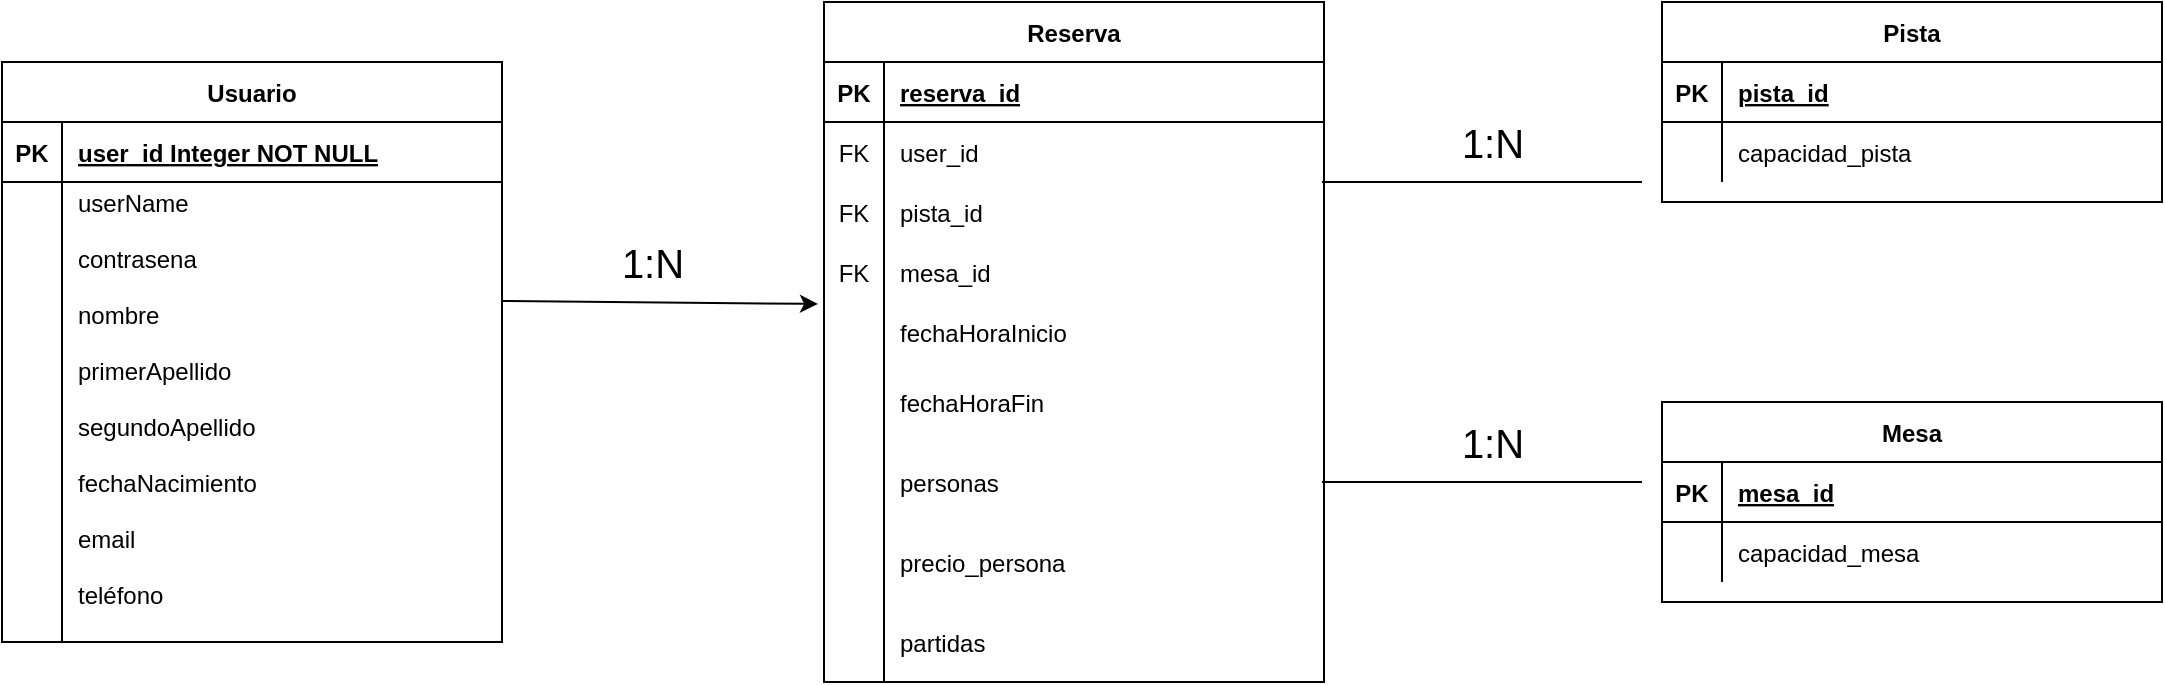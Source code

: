 <mxfile version="20.7.4" type="device"><diagram id="R2lEEEUBdFMjLlhIrx00" name="Page-1"><mxGraphModel dx="1050" dy="549" grid="1" gridSize="10" guides="1" tooltips="1" connect="1" arrows="1" fold="1" page="1" pageScale="1" pageWidth="850" pageHeight="1100" math="0" shadow="0" extFonts="Permanent Marker^https://fonts.googleapis.com/css?family=Permanent+Marker"><root><mxCell id="0"/><mxCell id="1" parent="0"/><mxCell id="XRRvcw_Nx4xTYwnAy-GB-96" value="Reserva" style="shape=table;startSize=30;container=1;collapsible=1;childLayout=tableLayout;fixedRows=1;rowLines=0;fontStyle=1;align=center;resizeLast=1;" parent="1" vertex="1"><mxGeometry x="721" y="210" width="250" height="340" as="geometry"/></mxCell><mxCell id="XRRvcw_Nx4xTYwnAy-GB-97" value="" style="shape=partialRectangle;collapsible=0;dropTarget=0;pointerEvents=0;fillColor=none;points=[[0,0.5],[1,0.5]];portConstraint=eastwest;top=0;left=0;right=0;bottom=1;" parent="XRRvcw_Nx4xTYwnAy-GB-96" vertex="1"><mxGeometry y="30" width="250" height="30" as="geometry"/></mxCell><mxCell id="XRRvcw_Nx4xTYwnAy-GB-98" value="PK" style="shape=partialRectangle;overflow=hidden;connectable=0;fillColor=none;top=0;left=0;bottom=0;right=0;fontStyle=1;" parent="XRRvcw_Nx4xTYwnAy-GB-97" vertex="1"><mxGeometry width="30" height="30" as="geometry"><mxRectangle width="30" height="30" as="alternateBounds"/></mxGeometry></mxCell><mxCell id="XRRvcw_Nx4xTYwnAy-GB-99" value="reserva_id" style="shape=partialRectangle;overflow=hidden;connectable=0;fillColor=none;top=0;left=0;bottom=0;right=0;align=left;spacingLeft=6;fontStyle=5;" parent="XRRvcw_Nx4xTYwnAy-GB-97" vertex="1"><mxGeometry x="30" width="220" height="30" as="geometry"><mxRectangle width="220" height="30" as="alternateBounds"/></mxGeometry></mxCell><mxCell id="XRRvcw_Nx4xTYwnAy-GB-100" value="" style="shape=partialRectangle;collapsible=0;dropTarget=0;pointerEvents=0;fillColor=none;points=[[0,0.5],[1,0.5]];portConstraint=eastwest;top=0;left=0;right=0;bottom=0;" parent="XRRvcw_Nx4xTYwnAy-GB-96" vertex="1"><mxGeometry y="60" width="250" height="30" as="geometry"/></mxCell><mxCell id="XRRvcw_Nx4xTYwnAy-GB-101" value="FK" style="shape=partialRectangle;overflow=hidden;connectable=0;fillColor=none;top=0;left=0;bottom=0;right=0;" parent="XRRvcw_Nx4xTYwnAy-GB-100" vertex="1"><mxGeometry width="30" height="30" as="geometry"><mxRectangle width="30" height="30" as="alternateBounds"/></mxGeometry></mxCell><mxCell id="XRRvcw_Nx4xTYwnAy-GB-102" value="user_id" style="shape=partialRectangle;overflow=hidden;connectable=0;fillColor=none;top=0;left=0;bottom=0;right=0;align=left;spacingLeft=6;" parent="XRRvcw_Nx4xTYwnAy-GB-100" vertex="1"><mxGeometry x="30" width="220" height="30" as="geometry"><mxRectangle width="220" height="30" as="alternateBounds"/></mxGeometry></mxCell><mxCell id="XRRvcw_Nx4xTYwnAy-GB-103" value="" style="shape=partialRectangle;collapsible=0;dropTarget=0;pointerEvents=0;fillColor=none;points=[[0,0.5],[1,0.5]];portConstraint=eastwest;top=0;left=0;right=0;bottom=0;" parent="XRRvcw_Nx4xTYwnAy-GB-96" vertex="1"><mxGeometry y="90" width="250" height="30" as="geometry"/></mxCell><mxCell id="XRRvcw_Nx4xTYwnAy-GB-104" value="FK" style="shape=partialRectangle;overflow=hidden;connectable=0;fillColor=none;top=0;left=0;bottom=0;right=0;" parent="XRRvcw_Nx4xTYwnAy-GB-103" vertex="1"><mxGeometry width="30" height="30" as="geometry"><mxRectangle width="30" height="30" as="alternateBounds"/></mxGeometry></mxCell><mxCell id="XRRvcw_Nx4xTYwnAy-GB-105" value="pista_id" style="shape=partialRectangle;overflow=hidden;connectable=0;fillColor=none;top=0;left=0;bottom=0;right=0;align=left;spacingLeft=6;" parent="XRRvcw_Nx4xTYwnAy-GB-103" vertex="1"><mxGeometry x="30" width="220" height="30" as="geometry"><mxRectangle width="220" height="30" as="alternateBounds"/></mxGeometry></mxCell><mxCell id="XRRvcw_Nx4xTYwnAy-GB-106" value="" style="shape=partialRectangle;collapsible=0;dropTarget=0;pointerEvents=0;fillColor=none;points=[[0,0.5],[1,0.5]];portConstraint=eastwest;top=0;left=0;right=0;bottom=0;" parent="XRRvcw_Nx4xTYwnAy-GB-96" vertex="1"><mxGeometry y="120" width="250" height="30" as="geometry"/></mxCell><mxCell id="XRRvcw_Nx4xTYwnAy-GB-107" value="FK" style="shape=partialRectangle;overflow=hidden;connectable=0;fillColor=none;top=0;left=0;bottom=0;right=0;" parent="XRRvcw_Nx4xTYwnAy-GB-106" vertex="1"><mxGeometry width="30" height="30" as="geometry"><mxRectangle width="30" height="30" as="alternateBounds"/></mxGeometry></mxCell><mxCell id="XRRvcw_Nx4xTYwnAy-GB-108" value="mesa_id" style="shape=partialRectangle;overflow=hidden;connectable=0;fillColor=none;top=0;left=0;bottom=0;right=0;align=left;spacingLeft=6;" parent="XRRvcw_Nx4xTYwnAy-GB-106" vertex="1"><mxGeometry x="30" width="220" height="30" as="geometry"><mxRectangle width="220" height="30" as="alternateBounds"/></mxGeometry></mxCell><mxCell id="XRRvcw_Nx4xTYwnAy-GB-109" value="" style="shape=partialRectangle;collapsible=0;dropTarget=0;pointerEvents=0;fillColor=none;points=[[0,0.5],[1,0.5]];portConstraint=eastwest;top=0;left=0;right=0;bottom=0;" parent="XRRvcw_Nx4xTYwnAy-GB-96" vertex="1"><mxGeometry y="150" width="250" height="30" as="geometry"/></mxCell><mxCell id="XRRvcw_Nx4xTYwnAy-GB-110" value="" style="shape=partialRectangle;overflow=hidden;connectable=0;fillColor=none;top=0;left=0;bottom=0;right=0;" parent="XRRvcw_Nx4xTYwnAy-GB-109" vertex="1"><mxGeometry width="30" height="30" as="geometry"><mxRectangle width="30" height="30" as="alternateBounds"/></mxGeometry></mxCell><mxCell id="XRRvcw_Nx4xTYwnAy-GB-111" value="fechaHoraInicio" style="shape=partialRectangle;overflow=hidden;connectable=0;fillColor=none;top=0;left=0;bottom=0;right=0;align=left;spacingLeft=6;" parent="XRRvcw_Nx4xTYwnAy-GB-109" vertex="1"><mxGeometry x="30" width="220" height="30" as="geometry"><mxRectangle width="220" height="30" as="alternateBounds"/></mxGeometry></mxCell><mxCell id="XRRvcw_Nx4xTYwnAy-GB-112" value="" style="shape=partialRectangle;collapsible=0;dropTarget=0;pointerEvents=0;fillColor=none;points=[[0,0.5],[1,0.5]];portConstraint=eastwest;top=0;left=0;right=0;bottom=0;" parent="XRRvcw_Nx4xTYwnAy-GB-96" vertex="1"><mxGeometry y="180" width="250" height="40" as="geometry"/></mxCell><mxCell id="XRRvcw_Nx4xTYwnAy-GB-113" value="" style="shape=partialRectangle;overflow=hidden;connectable=0;fillColor=none;top=0;left=0;bottom=0;right=0;" parent="XRRvcw_Nx4xTYwnAy-GB-112" vertex="1"><mxGeometry width="30" height="40" as="geometry"><mxRectangle width="30" height="40" as="alternateBounds"/></mxGeometry></mxCell><mxCell id="XRRvcw_Nx4xTYwnAy-GB-114" value="fechaHoraFin" style="shape=partialRectangle;overflow=hidden;connectable=0;fillColor=none;top=0;left=0;bottom=0;right=0;align=left;spacingLeft=6;" parent="XRRvcw_Nx4xTYwnAy-GB-112" vertex="1"><mxGeometry x="30" width="220" height="40" as="geometry"><mxRectangle width="220" height="40" as="alternateBounds"/></mxGeometry></mxCell><mxCell id="XRRvcw_Nx4xTYwnAy-GB-115" value="" style="shape=partialRectangle;collapsible=0;dropTarget=0;pointerEvents=0;fillColor=none;points=[[0,0.5],[1,0.5]];portConstraint=eastwest;top=0;left=0;right=0;bottom=0;" parent="XRRvcw_Nx4xTYwnAy-GB-96" vertex="1"><mxGeometry y="220" width="250" height="40" as="geometry"/></mxCell><mxCell id="XRRvcw_Nx4xTYwnAy-GB-116" value="" style="shape=partialRectangle;overflow=hidden;connectable=0;fillColor=none;top=0;left=0;bottom=0;right=0;" parent="XRRvcw_Nx4xTYwnAy-GB-115" vertex="1"><mxGeometry width="30" height="40" as="geometry"><mxRectangle width="30" height="40" as="alternateBounds"/></mxGeometry></mxCell><mxCell id="XRRvcw_Nx4xTYwnAy-GB-117" value="personas" style="shape=partialRectangle;overflow=hidden;connectable=0;fillColor=none;top=0;left=0;bottom=0;right=0;align=left;spacingLeft=6;" parent="XRRvcw_Nx4xTYwnAy-GB-115" vertex="1"><mxGeometry x="30" width="220" height="40" as="geometry"><mxRectangle width="220" height="40" as="alternateBounds"/></mxGeometry></mxCell><mxCell id="XRRvcw_Nx4xTYwnAy-GB-118" value="" style="shape=partialRectangle;collapsible=0;dropTarget=0;pointerEvents=0;fillColor=none;points=[[0,0.5],[1,0.5]];portConstraint=eastwest;top=0;left=0;right=0;bottom=0;" parent="XRRvcw_Nx4xTYwnAy-GB-96" vertex="1"><mxGeometry y="260" width="250" height="40" as="geometry"/></mxCell><mxCell id="XRRvcw_Nx4xTYwnAy-GB-119" value="" style="shape=partialRectangle;overflow=hidden;connectable=0;fillColor=none;top=0;left=0;bottom=0;right=0;" parent="XRRvcw_Nx4xTYwnAy-GB-118" vertex="1"><mxGeometry width="30" height="40" as="geometry"><mxRectangle width="30" height="40" as="alternateBounds"/></mxGeometry></mxCell><mxCell id="XRRvcw_Nx4xTYwnAy-GB-120" value="precio_persona" style="shape=partialRectangle;overflow=hidden;connectable=0;fillColor=none;top=0;left=0;bottom=0;right=0;align=left;spacingLeft=6;" parent="XRRvcw_Nx4xTYwnAy-GB-118" vertex="1"><mxGeometry x="30" width="220" height="40" as="geometry"><mxRectangle width="220" height="40" as="alternateBounds"/></mxGeometry></mxCell><mxCell id="lcWVlBORFlUlumthk0hQ-1" value="" style="shape=partialRectangle;collapsible=0;dropTarget=0;pointerEvents=0;fillColor=none;points=[[0,0.5],[1,0.5]];portConstraint=eastwest;top=0;left=0;right=0;bottom=0;" parent="XRRvcw_Nx4xTYwnAy-GB-96" vertex="1"><mxGeometry y="300" width="250" height="40" as="geometry"/></mxCell><mxCell id="lcWVlBORFlUlumthk0hQ-2" value="" style="shape=partialRectangle;overflow=hidden;connectable=0;fillColor=none;top=0;left=0;bottom=0;right=0;" parent="lcWVlBORFlUlumthk0hQ-1" vertex="1"><mxGeometry width="30" height="40" as="geometry"><mxRectangle width="30" height="40" as="alternateBounds"/></mxGeometry></mxCell><mxCell id="lcWVlBORFlUlumthk0hQ-3" value="partidas" style="shape=partialRectangle;overflow=hidden;connectable=0;fillColor=none;top=0;left=0;bottom=0;right=0;align=left;spacingLeft=6;" parent="lcWVlBORFlUlumthk0hQ-1" vertex="1"><mxGeometry x="30" width="220" height="40" as="geometry"><mxRectangle width="220" height="40" as="alternateBounds"/></mxGeometry></mxCell><mxCell id="XRRvcw_Nx4xTYwnAy-GB-121" value="Mesa" style="shape=table;startSize=30;container=1;collapsible=1;childLayout=tableLayout;fixedRows=1;rowLines=0;fontStyle=1;align=center;resizeLast=1;" parent="1" vertex="1"><mxGeometry x="1140" y="410" width="250" height="100" as="geometry"/></mxCell><mxCell id="XRRvcw_Nx4xTYwnAy-GB-122" value="" style="shape=partialRectangle;collapsible=0;dropTarget=0;pointerEvents=0;fillColor=none;points=[[0,0.5],[1,0.5]];portConstraint=eastwest;top=0;left=0;right=0;bottom=1;" parent="XRRvcw_Nx4xTYwnAy-GB-121" vertex="1"><mxGeometry y="30" width="250" height="30" as="geometry"/></mxCell><mxCell id="XRRvcw_Nx4xTYwnAy-GB-123" value="PK" style="shape=partialRectangle;overflow=hidden;connectable=0;fillColor=none;top=0;left=0;bottom=0;right=0;fontStyle=1;" parent="XRRvcw_Nx4xTYwnAy-GB-122" vertex="1"><mxGeometry width="30" height="30" as="geometry"><mxRectangle width="30" height="30" as="alternateBounds"/></mxGeometry></mxCell><mxCell id="XRRvcw_Nx4xTYwnAy-GB-124" value="mesa_id" style="shape=partialRectangle;overflow=hidden;connectable=0;fillColor=none;top=0;left=0;bottom=0;right=0;align=left;spacingLeft=6;fontStyle=5;" parent="XRRvcw_Nx4xTYwnAy-GB-122" vertex="1"><mxGeometry x="30" width="220" height="30" as="geometry"><mxRectangle width="220" height="30" as="alternateBounds"/></mxGeometry></mxCell><mxCell id="XRRvcw_Nx4xTYwnAy-GB-125" value="" style="shape=partialRectangle;collapsible=0;dropTarget=0;pointerEvents=0;fillColor=none;points=[[0,0.5],[1,0.5]];portConstraint=eastwest;top=0;left=0;right=0;bottom=0;" parent="XRRvcw_Nx4xTYwnAy-GB-121" vertex="1"><mxGeometry y="60" width="250" height="30" as="geometry"/></mxCell><mxCell id="XRRvcw_Nx4xTYwnAy-GB-126" value="" style="shape=partialRectangle;overflow=hidden;connectable=0;fillColor=none;top=0;left=0;bottom=0;right=0;" parent="XRRvcw_Nx4xTYwnAy-GB-125" vertex="1"><mxGeometry width="30" height="30" as="geometry"><mxRectangle width="30" height="30" as="alternateBounds"/></mxGeometry></mxCell><mxCell id="XRRvcw_Nx4xTYwnAy-GB-127" value="capacidad_mesa" style="shape=partialRectangle;overflow=hidden;connectable=0;fillColor=none;top=0;left=0;bottom=0;right=0;align=left;spacingLeft=6;" parent="XRRvcw_Nx4xTYwnAy-GB-125" vertex="1"><mxGeometry x="30" width="220" height="30" as="geometry"><mxRectangle width="220" height="30" as="alternateBounds"/></mxGeometry></mxCell><mxCell id="XRRvcw_Nx4xTYwnAy-GB-128" value="Usuario" style="shape=table;startSize=30;container=1;collapsible=1;childLayout=tableLayout;fixedRows=1;rowLines=0;fontStyle=1;align=center;resizeLast=1;" parent="1" vertex="1"><mxGeometry x="310" y="240" width="250" height="290" as="geometry"/></mxCell><mxCell id="XRRvcw_Nx4xTYwnAy-GB-129" value="" style="shape=partialRectangle;collapsible=0;dropTarget=0;pointerEvents=0;fillColor=none;points=[[0,0.5],[1,0.5]];portConstraint=eastwest;top=0;left=0;right=0;bottom=1;" parent="XRRvcw_Nx4xTYwnAy-GB-128" vertex="1"><mxGeometry y="30" width="250" height="30" as="geometry"/></mxCell><mxCell id="XRRvcw_Nx4xTYwnAy-GB-130" value="PK" style="shape=partialRectangle;overflow=hidden;connectable=0;fillColor=none;top=0;left=0;bottom=0;right=0;fontStyle=1;" parent="XRRvcw_Nx4xTYwnAy-GB-129" vertex="1"><mxGeometry width="30" height="30" as="geometry"><mxRectangle width="30" height="30" as="alternateBounds"/></mxGeometry></mxCell><mxCell id="XRRvcw_Nx4xTYwnAy-GB-131" value="user_id Integer NOT NULL " style="shape=partialRectangle;overflow=hidden;connectable=0;fillColor=none;top=0;left=0;bottom=0;right=0;align=left;spacingLeft=6;fontStyle=5;" parent="XRRvcw_Nx4xTYwnAy-GB-129" vertex="1"><mxGeometry x="30" width="220" height="30" as="geometry"><mxRectangle width="220" height="30" as="alternateBounds"/></mxGeometry></mxCell><mxCell id="XRRvcw_Nx4xTYwnAy-GB-132" value="" style="shape=partialRectangle;collapsible=0;dropTarget=0;pointerEvents=0;fillColor=none;points=[[0,0.5],[1,0.5]];portConstraint=eastwest;top=0;left=0;right=0;bottom=0;" parent="XRRvcw_Nx4xTYwnAy-GB-128" vertex="1"><mxGeometry y="60" width="250" height="230" as="geometry"/></mxCell><mxCell id="XRRvcw_Nx4xTYwnAy-GB-133" value="" style="shape=partialRectangle;overflow=hidden;connectable=0;fillColor=none;top=0;left=0;bottom=0;right=0;" parent="XRRvcw_Nx4xTYwnAy-GB-132" vertex="1"><mxGeometry width="30" height="230" as="geometry"><mxRectangle width="30" height="230" as="alternateBounds"/></mxGeometry></mxCell><mxCell id="XRRvcw_Nx4xTYwnAy-GB-134" value="userName&#10;&#10;contrasena&#10;&#10;nombre&#10;&#10;primerApellido&#10;&#10;segundoApellido&#10;&#10;fechaNacimiento&#10;&#10;email&#10;&#10;teléfono&#10;" style="shape=partialRectangle;overflow=hidden;connectable=0;fillColor=none;top=0;left=0;bottom=0;right=0;align=left;spacingLeft=6;" parent="XRRvcw_Nx4xTYwnAy-GB-132" vertex="1"><mxGeometry x="30" width="220" height="230" as="geometry"><mxRectangle width="220" height="230" as="alternateBounds"/></mxGeometry></mxCell><mxCell id="XRRvcw_Nx4xTYwnAy-GB-135" value="Pista" style="shape=table;startSize=30;container=1;collapsible=1;childLayout=tableLayout;fixedRows=1;rowLines=0;fontStyle=1;align=center;resizeLast=1;" parent="1" vertex="1"><mxGeometry x="1140" y="210" width="250" height="100" as="geometry"/></mxCell><mxCell id="XRRvcw_Nx4xTYwnAy-GB-136" value="" style="shape=partialRectangle;collapsible=0;dropTarget=0;pointerEvents=0;fillColor=none;points=[[0,0.5],[1,0.5]];portConstraint=eastwest;top=0;left=0;right=0;bottom=1;" parent="XRRvcw_Nx4xTYwnAy-GB-135" vertex="1"><mxGeometry y="30" width="250" height="30" as="geometry"/></mxCell><mxCell id="XRRvcw_Nx4xTYwnAy-GB-137" value="PK" style="shape=partialRectangle;overflow=hidden;connectable=0;fillColor=none;top=0;left=0;bottom=0;right=0;fontStyle=1;" parent="XRRvcw_Nx4xTYwnAy-GB-136" vertex="1"><mxGeometry width="30" height="30" as="geometry"><mxRectangle width="30" height="30" as="alternateBounds"/></mxGeometry></mxCell><mxCell id="XRRvcw_Nx4xTYwnAy-GB-138" value="pista_id" style="shape=partialRectangle;overflow=hidden;connectable=0;fillColor=none;top=0;left=0;bottom=0;right=0;align=left;spacingLeft=6;fontStyle=5;" parent="XRRvcw_Nx4xTYwnAy-GB-136" vertex="1"><mxGeometry x="30" width="220" height="30" as="geometry"><mxRectangle width="220" height="30" as="alternateBounds"/></mxGeometry></mxCell><mxCell id="XRRvcw_Nx4xTYwnAy-GB-139" value="" style="shape=partialRectangle;collapsible=0;dropTarget=0;pointerEvents=0;fillColor=none;points=[[0,0.5],[1,0.5]];portConstraint=eastwest;top=0;left=0;right=0;bottom=0;" parent="XRRvcw_Nx4xTYwnAy-GB-135" vertex="1"><mxGeometry y="60" width="250" height="30" as="geometry"/></mxCell><mxCell id="XRRvcw_Nx4xTYwnAy-GB-140" value="" style="shape=partialRectangle;overflow=hidden;connectable=0;fillColor=none;top=0;left=0;bottom=0;right=0;" parent="XRRvcw_Nx4xTYwnAy-GB-139" vertex="1"><mxGeometry width="30" height="30" as="geometry"><mxRectangle width="30" height="30" as="alternateBounds"/></mxGeometry></mxCell><mxCell id="XRRvcw_Nx4xTYwnAy-GB-141" value="capacidad_pista" style="shape=partialRectangle;overflow=hidden;connectable=0;fillColor=none;top=0;left=0;bottom=0;right=0;align=left;spacingLeft=6;" parent="XRRvcw_Nx4xTYwnAy-GB-139" vertex="1"><mxGeometry x="30" width="220" height="30" as="geometry"><mxRectangle width="220" height="30" as="alternateBounds"/></mxGeometry></mxCell><mxCell id="XRRvcw_Nx4xTYwnAy-GB-145" value="" style="endArrow=classic;html=1;rounded=0;entryX=-0.012;entryY=0.033;entryDx=0;entryDy=0;entryPerimeter=0;" parent="1" target="XRRvcw_Nx4xTYwnAy-GB-109" edge="1"><mxGeometry width="50" height="50" relative="1" as="geometry"><mxPoint x="560" y="359.5" as="sourcePoint"/><mxPoint x="710" y="359.5" as="targetPoint"/></mxGeometry></mxCell><mxCell id="XRRvcw_Nx4xTYwnAy-GB-146" value="" style="endArrow=none;html=1;rounded=0;" parent="1" edge="1"><mxGeometry width="50" height="50" relative="1" as="geometry"><mxPoint x="970" y="300" as="sourcePoint"/><mxPoint x="1130" y="300" as="targetPoint"/></mxGeometry></mxCell><mxCell id="XRRvcw_Nx4xTYwnAy-GB-147" value="" style="endArrow=none;html=1;rounded=0;" parent="1" edge="1"><mxGeometry width="50" height="50" relative="1" as="geometry"><mxPoint x="970" y="450" as="sourcePoint"/><mxPoint x="1130" y="450" as="targetPoint"/></mxGeometry></mxCell><mxCell id="XRRvcw_Nx4xTYwnAy-GB-148" value="&lt;font style=&quot;font-size: 20px;&quot;&gt;1:N&lt;/font&gt;" style="text;html=1;align=center;verticalAlign=middle;resizable=0;points=[];autosize=1;strokeColor=none;fillColor=none;" parent="1" vertex="1"><mxGeometry x="610" y="320" width="50" height="40" as="geometry"/></mxCell><mxCell id="XRRvcw_Nx4xTYwnAy-GB-149" value="&lt;font style=&quot;font-size: 20px;&quot;&gt;1:N&lt;/font&gt;" style="text;html=1;align=center;verticalAlign=middle;resizable=0;points=[];autosize=1;strokeColor=none;fillColor=none;" parent="1" vertex="1"><mxGeometry x="1030" y="260" width="50" height="40" as="geometry"/></mxCell><mxCell id="XRRvcw_Nx4xTYwnAy-GB-150" value="&lt;font style=&quot;font-size: 20px;&quot;&gt;1:N&lt;/font&gt;" style="text;html=1;align=center;verticalAlign=middle;resizable=0;points=[];autosize=1;strokeColor=none;fillColor=none;" parent="1" vertex="1"><mxGeometry x="1030" y="410" width="50" height="40" as="geometry"/></mxCell></root></mxGraphModel></diagram></mxfile>